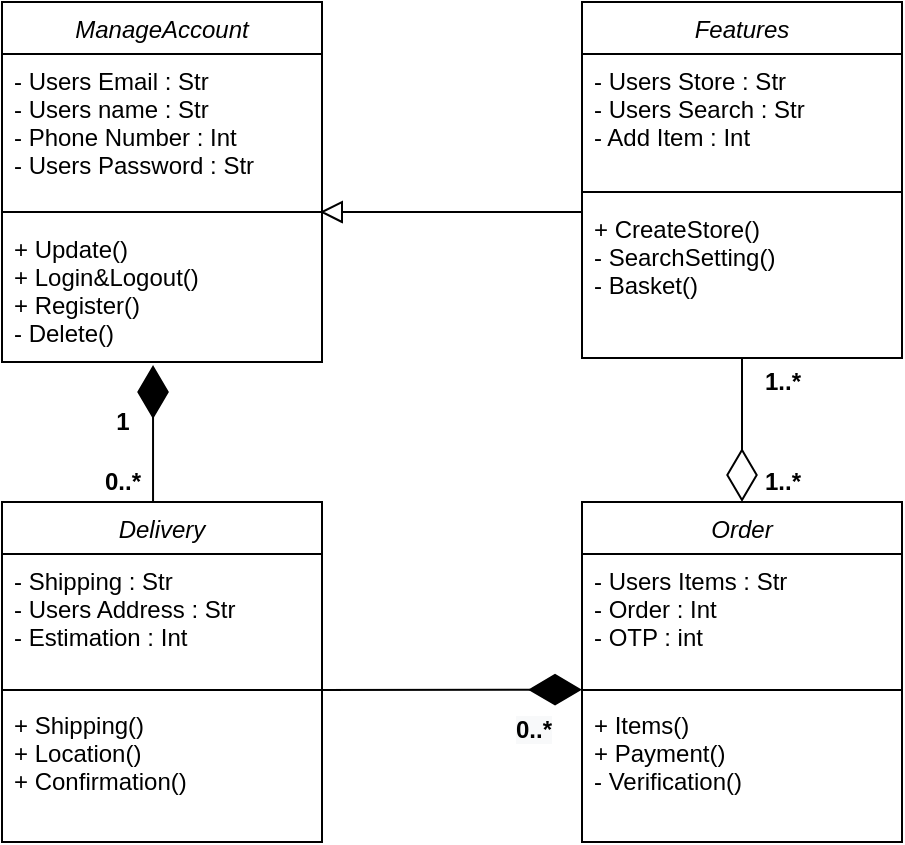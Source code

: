 <mxfile version="15.9.6" type="github">
  <diagram id="C5RBs43oDa-KdzZeNtuy" name="Page-1">
    <mxGraphModel dx="934" dy="495" grid="1" gridSize="10" guides="1" tooltips="1" connect="1" arrows="1" fold="1" page="1" pageScale="1" pageWidth="827" pageHeight="1169" math="0" shadow="0">
      <root>
        <mxCell id="WIyWlLk6GJQsqaUBKTNV-0" />
        <mxCell id="WIyWlLk6GJQsqaUBKTNV-1" parent="WIyWlLk6GJQsqaUBKTNV-0" />
        <mxCell id="zkfFHV4jXpPFQw0GAbJ--0" value="ManageAccount" style="swimlane;fontStyle=2;align=center;verticalAlign=top;childLayout=stackLayout;horizontal=1;startSize=26;horizontalStack=0;resizeParent=1;resizeLast=0;collapsible=1;marginBottom=0;rounded=0;shadow=0;strokeWidth=1;" parent="WIyWlLk6GJQsqaUBKTNV-1" vertex="1">
          <mxGeometry x="220" y="120" width="160" height="180" as="geometry">
            <mxRectangle x="230" y="140" width="160" height="26" as="alternateBounds" />
          </mxGeometry>
        </mxCell>
        <mxCell id="zkfFHV4jXpPFQw0GAbJ--1" value="- Users Email : Str&#xa;- Users name : Str&#xa;- Phone Number : Int&#xa;- Users Password : Str&#xa;" style="text;align=left;verticalAlign=top;spacingLeft=4;spacingRight=4;overflow=hidden;rotatable=0;points=[[0,0.5],[1,0.5]];portConstraint=eastwest;" parent="zkfFHV4jXpPFQw0GAbJ--0" vertex="1">
          <mxGeometry y="26" width="160" height="74" as="geometry" />
        </mxCell>
        <mxCell id="zkfFHV4jXpPFQw0GAbJ--4" value="" style="line;html=1;strokeWidth=1;align=left;verticalAlign=middle;spacingTop=-1;spacingLeft=3;spacingRight=3;rotatable=0;labelPosition=right;points=[];portConstraint=eastwest;" parent="zkfFHV4jXpPFQw0GAbJ--0" vertex="1">
          <mxGeometry y="100" width="160" height="10" as="geometry" />
        </mxCell>
        <mxCell id="zkfFHV4jXpPFQw0GAbJ--5" value="+ Update()&#xa;+ Login&amp;Logout()&#xa;+ Register()&#xa;- Delete() " style="text;align=left;verticalAlign=top;spacingLeft=4;spacingRight=4;overflow=hidden;rotatable=0;points=[[0,0.5],[1,0.5]];portConstraint=eastwest;" parent="zkfFHV4jXpPFQw0GAbJ--0" vertex="1">
          <mxGeometry y="110" width="160" height="70" as="geometry" />
        </mxCell>
        <mxCell id="Okedjhi1JaCFOvDDsmDa-0" value="Features" style="swimlane;fontStyle=2;align=center;verticalAlign=top;childLayout=stackLayout;horizontal=1;startSize=26;horizontalStack=0;resizeParent=1;resizeLast=0;collapsible=1;marginBottom=0;rounded=0;shadow=0;strokeWidth=1;" vertex="1" parent="WIyWlLk6GJQsqaUBKTNV-1">
          <mxGeometry x="510" y="120" width="160" height="178" as="geometry">
            <mxRectangle x="230" y="140" width="160" height="26" as="alternateBounds" />
          </mxGeometry>
        </mxCell>
        <mxCell id="Okedjhi1JaCFOvDDsmDa-1" value="- Users Store : Str&#xa;- Users Search : Str&#xa;- Add Item : Int&#xa;" style="text;align=left;verticalAlign=top;spacingLeft=4;spacingRight=4;overflow=hidden;rotatable=0;points=[[0,0.5],[1,0.5]];portConstraint=eastwest;" vertex="1" parent="Okedjhi1JaCFOvDDsmDa-0">
          <mxGeometry y="26" width="160" height="64" as="geometry" />
        </mxCell>
        <mxCell id="Okedjhi1JaCFOvDDsmDa-4" value="" style="line;html=1;strokeWidth=1;align=left;verticalAlign=middle;spacingTop=-1;spacingLeft=3;spacingRight=3;rotatable=0;labelPosition=right;points=[];portConstraint=eastwest;" vertex="1" parent="Okedjhi1JaCFOvDDsmDa-0">
          <mxGeometry y="90" width="160" height="10" as="geometry" />
        </mxCell>
        <mxCell id="Okedjhi1JaCFOvDDsmDa-5" value="+ CreateStore()&#xa;- SearchSetting()&#xa;- Basket()" style="text;align=left;verticalAlign=top;spacingLeft=4;spacingRight=4;overflow=hidden;rotatable=0;points=[[0,0.5],[1,0.5]];portConstraint=eastwest;" vertex="1" parent="Okedjhi1JaCFOvDDsmDa-0">
          <mxGeometry y="100" width="160" height="58" as="geometry" />
        </mxCell>
        <mxCell id="Okedjhi1JaCFOvDDsmDa-6" value="" style="resizable=0;align=left;verticalAlign=bottom;labelBackgroundColor=none;fontSize=12;direction=south;fontStyle=1" connectable="0" vertex="1" parent="WIyWlLk6GJQsqaUBKTNV-1">
          <mxGeometry x="460.0" y="380" as="geometry">
            <mxPoint x="149" y="-11" as="offset" />
          </mxGeometry>
        </mxCell>
        <mxCell id="Okedjhi1JaCFOvDDsmDa-7" value="Order" style="swimlane;fontStyle=2;align=center;verticalAlign=top;childLayout=stackLayout;horizontal=1;startSize=26;horizontalStack=0;resizeParent=1;resizeLast=0;collapsible=1;marginBottom=0;rounded=0;shadow=0;strokeWidth=1;" vertex="1" parent="WIyWlLk6GJQsqaUBKTNV-1">
          <mxGeometry x="510" y="370" width="160" height="170" as="geometry">
            <mxRectangle x="510" y="370" width="160" height="26" as="alternateBounds" />
          </mxGeometry>
        </mxCell>
        <mxCell id="Okedjhi1JaCFOvDDsmDa-8" value="- Users Items : Str&#xa;- Order : Int&#xa;- OTP : int" style="text;align=left;verticalAlign=top;spacingLeft=4;spacingRight=4;overflow=hidden;rotatable=0;points=[[0,0.5],[1,0.5]];portConstraint=eastwest;" vertex="1" parent="Okedjhi1JaCFOvDDsmDa-7">
          <mxGeometry y="26" width="160" height="64" as="geometry" />
        </mxCell>
        <mxCell id="Okedjhi1JaCFOvDDsmDa-9" value="" style="line;html=1;strokeWidth=1;align=left;verticalAlign=middle;spacingTop=-1;spacingLeft=3;spacingRight=3;rotatable=0;labelPosition=right;points=[];portConstraint=eastwest;" vertex="1" parent="Okedjhi1JaCFOvDDsmDa-7">
          <mxGeometry y="90" width="160" height="8" as="geometry" />
        </mxCell>
        <mxCell id="Okedjhi1JaCFOvDDsmDa-10" value="+ Items()&#xa;+ Payment()&#xa;- Verification()" style="text;align=left;verticalAlign=top;spacingLeft=4;spacingRight=4;overflow=hidden;rotatable=0;points=[[0,0.5],[1,0.5]];portConstraint=eastwest;" vertex="1" parent="Okedjhi1JaCFOvDDsmDa-7">
          <mxGeometry y="98" width="160" height="58" as="geometry" />
        </mxCell>
        <mxCell id="Okedjhi1JaCFOvDDsmDa-13" value="Delivery" style="swimlane;fontStyle=2;align=center;verticalAlign=top;childLayout=stackLayout;horizontal=1;startSize=26;horizontalStack=0;resizeParent=1;resizeLast=0;collapsible=1;marginBottom=0;rounded=0;shadow=0;strokeWidth=1;" vertex="1" parent="WIyWlLk6GJQsqaUBKTNV-1">
          <mxGeometry x="220" y="370" width="160" height="170" as="geometry">
            <mxRectangle x="230" y="140" width="160" height="26" as="alternateBounds" />
          </mxGeometry>
        </mxCell>
        <mxCell id="Okedjhi1JaCFOvDDsmDa-14" value="- Shipping : Str&#xa;- Users Address : Str&#xa;- Estimation : Int" style="text;align=left;verticalAlign=top;spacingLeft=4;spacingRight=4;overflow=hidden;rotatable=0;points=[[0,0.5],[1,0.5]];portConstraint=eastwest;" vertex="1" parent="Okedjhi1JaCFOvDDsmDa-13">
          <mxGeometry y="26" width="160" height="64" as="geometry" />
        </mxCell>
        <mxCell id="Okedjhi1JaCFOvDDsmDa-15" value="" style="line;html=1;strokeWidth=1;align=left;verticalAlign=middle;spacingTop=-1;spacingLeft=3;spacingRight=3;rotatable=0;labelPosition=right;points=[];portConstraint=eastwest;" vertex="1" parent="Okedjhi1JaCFOvDDsmDa-13">
          <mxGeometry y="90" width="160" height="8" as="geometry" />
        </mxCell>
        <mxCell id="Okedjhi1JaCFOvDDsmDa-16" value="+ Shipping()&#xa;+ Location()&#xa;+ Confirmation()" style="text;align=left;verticalAlign=top;spacingLeft=4;spacingRight=4;overflow=hidden;rotatable=0;points=[[0,0.5],[1,0.5]];portConstraint=eastwest;" vertex="1" parent="Okedjhi1JaCFOvDDsmDa-13">
          <mxGeometry y="98" width="160" height="58" as="geometry" />
        </mxCell>
        <mxCell id="Okedjhi1JaCFOvDDsmDa-26" value="" style="group;rotation=-180;" vertex="1" connectable="0" parent="WIyWlLk6GJQsqaUBKTNV-1">
          <mxGeometry x="430" y="220" width="80" height="10" as="geometry" />
        </mxCell>
        <mxCell id="Okedjhi1JaCFOvDDsmDa-23" value="" style="endArrow=none;html=1;rounded=0;startArrow=none;" edge="1" parent="Okedjhi1JaCFOvDDsmDa-26">
          <mxGeometry width="50" height="50" relative="1" as="geometry">
            <mxPoint x="-50" y="5" as="sourcePoint" />
            <mxPoint x="-50" y="5" as="targetPoint" />
          </mxGeometry>
        </mxCell>
        <mxCell id="Okedjhi1JaCFOvDDsmDa-36" value="" style="endArrow=diamondThin;endFill=1;endSize=24;html=1;rounded=0;entryX=0.472;entryY=1.021;entryDx=0;entryDy=0;entryPerimeter=0;exitX=0.472;exitY=0;exitDx=0;exitDy=0;exitPerimeter=0;" edge="1" parent="WIyWlLk6GJQsqaUBKTNV-1" source="Okedjhi1JaCFOvDDsmDa-13" target="zkfFHV4jXpPFQw0GAbJ--5">
          <mxGeometry width="160" relative="1" as="geometry">
            <mxPoint x="340" y="349.49" as="sourcePoint" />
            <mxPoint x="500" y="349.49" as="targetPoint" />
          </mxGeometry>
        </mxCell>
        <mxCell id="Okedjhi1JaCFOvDDsmDa-44" value="" style="endArrow=none;html=1;rounded=0;" edge="1" parent="WIyWlLk6GJQsqaUBKTNV-1">
          <mxGeometry width="50" height="50" relative="1" as="geometry">
            <mxPoint x="380" y="225" as="sourcePoint" />
            <mxPoint x="510" y="225" as="targetPoint" />
          </mxGeometry>
        </mxCell>
        <mxCell id="Okedjhi1JaCFOvDDsmDa-45" value="" style="endArrow=diamondThin;endFill=1;endSize=24;html=1;rounded=0;entryX=0;entryY=0.48;entryDx=0;entryDy=0;entryPerimeter=0;exitX=0.983;exitY=0.504;exitDx=0;exitDy=0;exitPerimeter=0;" edge="1" parent="WIyWlLk6GJQsqaUBKTNV-1" source="Okedjhi1JaCFOvDDsmDa-15" target="Okedjhi1JaCFOvDDsmDa-9">
          <mxGeometry width="160" relative="1" as="geometry">
            <mxPoint x="370" y="463.75" as="sourcePoint" />
            <mxPoint x="530" y="463.75" as="targetPoint" />
          </mxGeometry>
        </mxCell>
        <mxCell id="Okedjhi1JaCFOvDDsmDa-46" value="&lt;span style=&quot;color: rgb(0, 0, 0); font-family: helvetica; font-size: 12px; font-style: normal; font-weight: 700; letter-spacing: normal; text-align: left; text-indent: 0px; text-transform: none; word-spacing: 0px; background-color: rgb(248, 249, 250); display: inline; float: none;&quot;&gt;0..*&lt;/span&gt;" style="text;whiteSpace=wrap;html=1;" vertex="1" parent="WIyWlLk6GJQsqaUBKTNV-1">
          <mxGeometry x="475" y="470" width="20" height="20" as="geometry" />
        </mxCell>
        <mxCell id="Okedjhi1JaCFOvDDsmDa-48" value="&lt;b&gt;1&lt;/b&gt;" style="text;html=1;align=center;verticalAlign=middle;resizable=0;points=[];autosize=1;strokeColor=none;fillColor=none;" vertex="1" parent="WIyWlLk6GJQsqaUBKTNV-1">
          <mxGeometry x="270" y="320" width="20" height="20" as="geometry" />
        </mxCell>
        <mxCell id="Okedjhi1JaCFOvDDsmDa-52" value="&lt;b&gt;0..*&lt;/b&gt;" style="text;html=1;align=center;verticalAlign=middle;resizable=0;points=[];autosize=1;strokeColor=none;fillColor=none;" vertex="1" parent="WIyWlLk6GJQsqaUBKTNV-1">
          <mxGeometry x="265" y="350" width="30" height="20" as="geometry" />
        </mxCell>
        <mxCell id="Okedjhi1JaCFOvDDsmDa-53" value="" style="triangle;whiteSpace=wrap;html=1;rotation=-180;" vertex="1" parent="WIyWlLk6GJQsqaUBKTNV-1">
          <mxGeometry x="380" y="220" width="10" height="10" as="geometry" />
        </mxCell>
        <mxCell id="Okedjhi1JaCFOvDDsmDa-62" value="&lt;b&gt;1..*&lt;/b&gt;" style="text;html=1;align=center;verticalAlign=middle;resizable=0;points=[];autosize=1;strokeColor=none;fillColor=none;" vertex="1" parent="WIyWlLk6GJQsqaUBKTNV-1">
          <mxGeometry x="595" y="350" width="30" height="20" as="geometry" />
        </mxCell>
        <mxCell id="Okedjhi1JaCFOvDDsmDa-64" value="&lt;b&gt;1..*&lt;/b&gt;" style="text;html=1;align=center;verticalAlign=middle;resizable=0;points=[];autosize=1;strokeColor=none;fillColor=none;" vertex="1" parent="WIyWlLk6GJQsqaUBKTNV-1">
          <mxGeometry x="595" y="300" width="30" height="20" as="geometry" />
        </mxCell>
        <mxCell id="Okedjhi1JaCFOvDDsmDa-69" value="" style="endArrow=diamondThin;endFill=0;endSize=24;html=1;rounded=0;entryX=0.5;entryY=0;entryDx=0;entryDy=0;exitX=0.5;exitY=1;exitDx=0;exitDy=0;" edge="1" parent="WIyWlLk6GJQsqaUBKTNV-1" source="Okedjhi1JaCFOvDDsmDa-0" target="Okedjhi1JaCFOvDDsmDa-7">
          <mxGeometry width="160" relative="1" as="geometry">
            <mxPoint x="590" y="300" as="sourcePoint" />
            <mxPoint x="590" y="300" as="targetPoint" />
          </mxGeometry>
        </mxCell>
      </root>
    </mxGraphModel>
  </diagram>
</mxfile>
